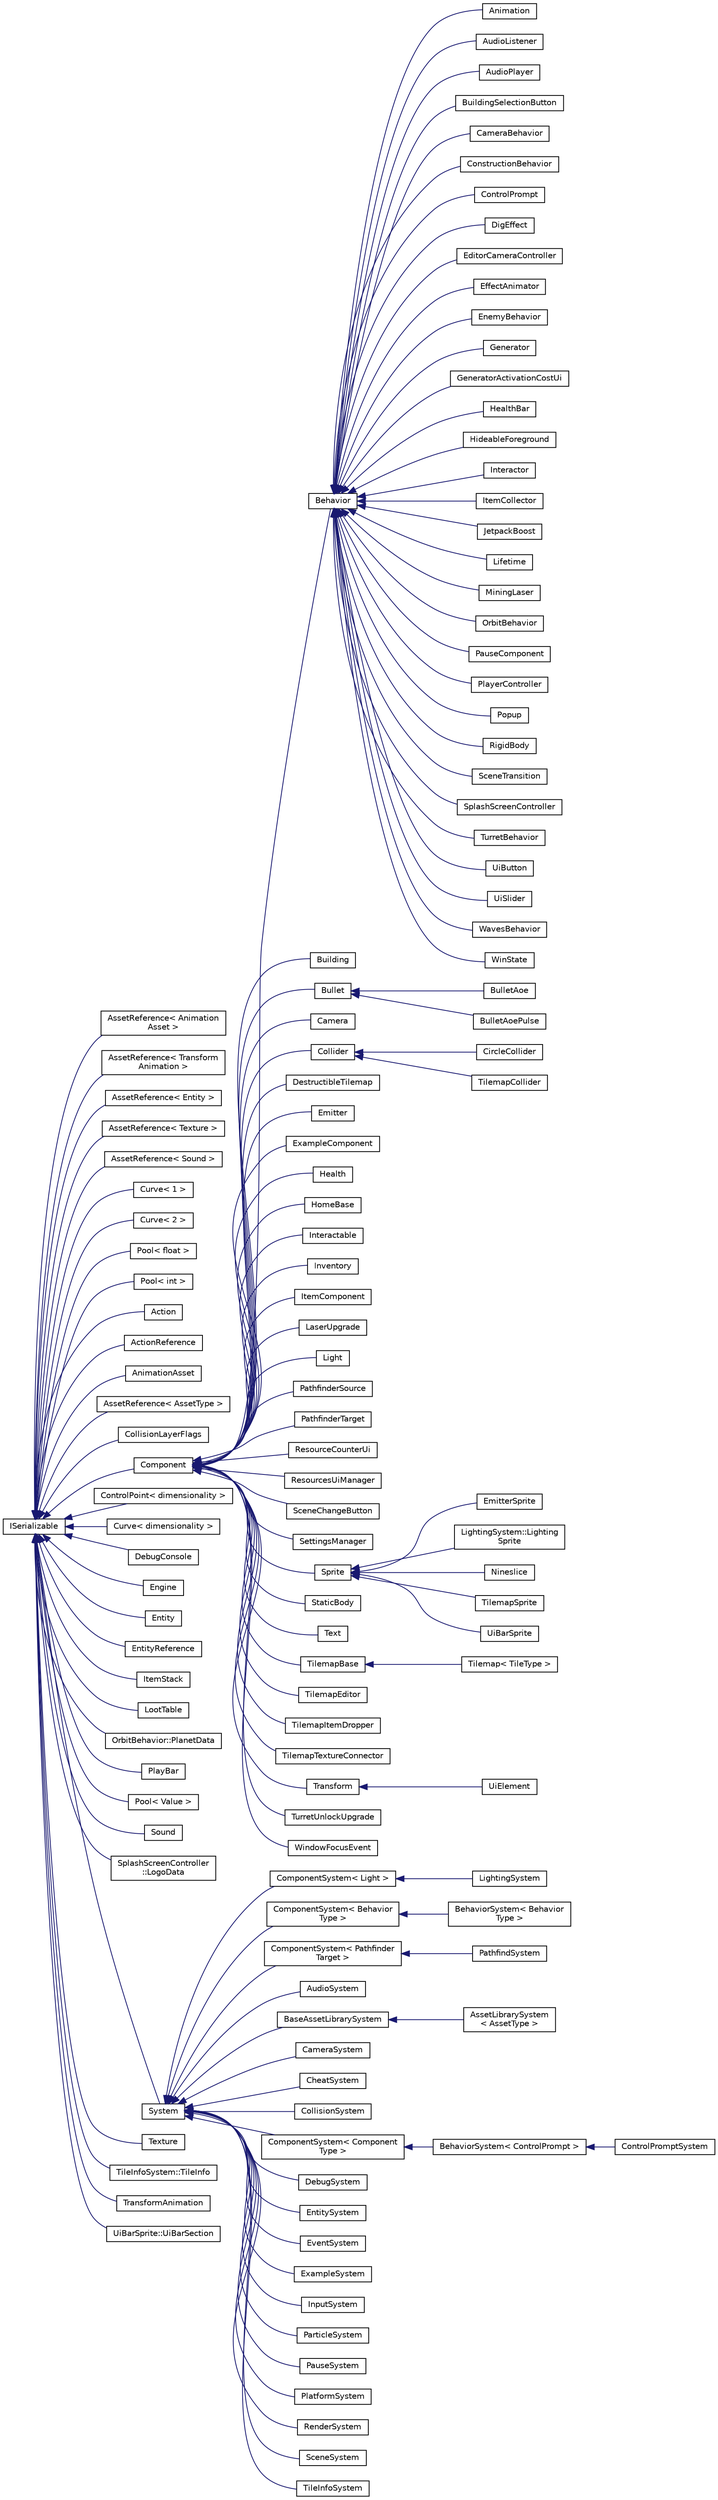 digraph "Graphical Class Hierarchy"
{
 // LATEX_PDF_SIZE
  edge [fontname="Helvetica",fontsize="10",labelfontname="Helvetica",labelfontsize="10"];
  node [fontname="Helvetica",fontsize="10",shape=record];
  rankdir="LR";
  Node0 [label="ISerializable",height=0.2,width=0.4,color="black", fillcolor="white", style="filled",URL="$classISerializable.html",tooltip="interface for all serializable objects"];
  Node0 -> Node1 [dir="back",color="midnightblue",fontsize="10",style="solid",fontname="Helvetica"];
  Node1 [label="AssetReference\< Animation\lAsset \>",height=0.2,width=0.4,color="black", fillcolor="white", style="filled",URL="$classAssetReference.html",tooltip=" "];
  Node0 -> Node2 [dir="back",color="midnightblue",fontsize="10",style="solid",fontname="Helvetica"];
  Node2 [label="AssetReference\< Transform\lAnimation \>",height=0.2,width=0.4,color="black", fillcolor="white", style="filled",URL="$classAssetReference.html",tooltip=" "];
  Node0 -> Node3 [dir="back",color="midnightblue",fontsize="10",style="solid",fontname="Helvetica"];
  Node3 [label="AssetReference\< Entity \>",height=0.2,width=0.4,color="black", fillcolor="white", style="filled",URL="$classAssetReference.html",tooltip=" "];
  Node0 -> Node4 [dir="back",color="midnightblue",fontsize="10",style="solid",fontname="Helvetica"];
  Node4 [label="AssetReference\< Texture \>",height=0.2,width=0.4,color="black", fillcolor="white", style="filled",URL="$classAssetReference.html",tooltip=" "];
  Node0 -> Node5 [dir="back",color="midnightblue",fontsize="10",style="solid",fontname="Helvetica"];
  Node5 [label="AssetReference\< Sound \>",height=0.2,width=0.4,color="black", fillcolor="white", style="filled",URL="$classAssetReference.html",tooltip=" "];
  Node0 -> Node6 [dir="back",color="midnightblue",fontsize="10",style="solid",fontname="Helvetica"];
  Node6 [label="Curve\< 1 \>",height=0.2,width=0.4,color="black", fillcolor="white", style="filled",URL="$classCurve.html",tooltip=" "];
  Node0 -> Node7 [dir="back",color="midnightblue",fontsize="10",style="solid",fontname="Helvetica"];
  Node7 [label="Curve\< 2 \>",height=0.2,width=0.4,color="black", fillcolor="white", style="filled",URL="$classCurve.html",tooltip=" "];
  Node0 -> Node8 [dir="back",color="midnightblue",fontsize="10",style="solid",fontname="Helvetica"];
  Node8 [label="Pool\< float \>",height=0.2,width=0.4,color="black", fillcolor="white", style="filled",URL="$classPool.html",tooltip=" "];
  Node0 -> Node9 [dir="back",color="midnightblue",fontsize="10",style="solid",fontname="Helvetica"];
  Node9 [label="Pool\< int \>",height=0.2,width=0.4,color="black", fillcolor="white", style="filled",URL="$classPool.html",tooltip=" "];
  Node0 -> Node10 [dir="back",color="midnightblue",fontsize="10",style="solid",fontname="Helvetica"];
  Node10 [label="Action",height=0.2,width=0.4,color="black", fillcolor="white", style="filled",URL="$classAction.html",tooltip="action class, used to track an action with dynamic input"];
  Node0 -> Node11 [dir="back",color="midnightblue",fontsize="10",style="solid",fontname="Helvetica"];
  Node11 [label="ActionReference",height=0.2,width=0.4,color="black", fillcolor="white", style="filled",URL="$classActionReference.html",tooltip="a reference to an Action"];
  Node0 -> Node12 [dir="back",color="midnightblue",fontsize="10",style="solid",fontname="Helvetica"];
  Node12 [label="AnimationAsset",height=0.2,width=0.4,color="black", fillcolor="white", style="filled",URL="$classAnimationAsset.html",tooltip=" "];
  Node0 -> Node13 [dir="back",color="midnightblue",fontsize="10",style="solid",fontname="Helvetica"];
  Node13 [label="AssetReference\< AssetType \>",height=0.2,width=0.4,color="black", fillcolor="white", style="filled",URL="$classAssetReference.html",tooltip="a reference to an Asset"];
  Node0 -> Node14 [dir="back",color="midnightblue",fontsize="10",style="solid",fontname="Helvetica"];
  Node14 [label="CollisionLayerFlags",height=0.2,width=0.4,color="black", fillcolor="white", style="filled",URL="$classCollisionLayerFlags.html",tooltip=" "];
  Node0 -> Node15 [dir="back",color="midnightblue",fontsize="10",style="solid",fontname="Helvetica"];
  Node15 [label="Component",height=0.2,width=0.4,color="black", fillcolor="white", style="filled",URL="$classComponent.html",tooltip=" "];
  Node15 -> Node16 [dir="back",color="midnightblue",fontsize="10",style="solid",fontname="Helvetica"];
  Node16 [label="Behavior",height=0.2,width=0.4,color="black", fillcolor="white", style="filled",URL="$classBehavior.html",tooltip=" "];
  Node16 -> Node17 [dir="back",color="midnightblue",fontsize="10",style="solid",fontname="Helvetica"];
  Node17 [label="Animation",height=0.2,width=0.4,color="black", fillcolor="white", style="filled",URL="$classAnimation.html",tooltip=" "];
  Node16 -> Node18 [dir="back",color="midnightblue",fontsize="10",style="solid",fontname="Helvetica"];
  Node18 [label="AudioListener",height=0.2,width=0.4,color="black", fillcolor="white", style="filled",URL="$classAudioListener.html",tooltip="component that picks up spatial audio"];
  Node16 -> Node19 [dir="back",color="midnightblue",fontsize="10",style="solid",fontname="Helvetica"];
  Node19 [label="AudioPlayer",height=0.2,width=0.4,color="black", fillcolor="white", style="filled",URL="$classAudioPlayer.html",tooltip="Component that can play audio."];
  Node16 -> Node20 [dir="back",color="midnightblue",fontsize="10",style="solid",fontname="Helvetica"];
  Node20 [label="BuildingSelectionButton",height=0.2,width=0.4,color="black", fillcolor="white", style="filled",URL="$classBuildingSelectionButton.html",tooltip="button that selects which building the ConstructionManager should place"];
  Node16 -> Node21 [dir="back",color="midnightblue",fontsize="10",style="solid",fontname="Helvetica"];
  Node21 [label="CameraBehavior",height=0.2,width=0.4,color="black", fillcolor="white", style="filled",URL="$classCameraBehavior.html",tooltip=" "];
  Node16 -> Node22 [dir="back",color="midnightblue",fontsize="10",style="solid",fontname="Helvetica"];
  Node22 [label="ConstructionBehavior",height=0.2,width=0.4,color="black", fillcolor="white", style="filled",URL="$classConstructionBehavior.html",tooltip="Component that handles the construction of towers and modification of terrain."];
  Node16 -> Node23 [dir="back",color="midnightblue",fontsize="10",style="solid",fontname="Helvetica"];
  Node23 [label="ControlPrompt",height=0.2,width=0.4,color="black", fillcolor="white", style="filled",URL="$classControlPrompt.html",tooltip="Displays a control prompt for an ActionReference."];
  Node16 -> Node24 [dir="back",color="midnightblue",fontsize="10",style="solid",fontname="Helvetica"];
  Node24 [label="DigEffect",height=0.2,width=0.4,color="black", fillcolor="white", style="filled",URL="$classDigEffect.html",tooltip="Behavior class for the dig particle effect."];
  Node16 -> Node25 [dir="back",color="midnightblue",fontsize="10",style="solid",fontname="Helvetica"];
  Node25 [label="EditorCameraController",height=0.2,width=0.4,color="black", fillcolor="white", style="filled",URL="$classEditorCameraController.html",tooltip="controls the camera while in the editor"];
  Node16 -> Node26 [dir="back",color="midnightblue",fontsize="10",style="solid",fontname="Helvetica"];
  Node26 [label="EffectAnimator",height=0.2,width=0.4,color="black", fillcolor="white", style="filled",URL="$classEffectAnimator.html",tooltip="Component that can play audio."];
  Node16 -> Node27 [dir="back",color="midnightblue",fontsize="10",style="solid",fontname="Helvetica"];
  Node27 [label="EnemyBehavior",height=0.2,width=0.4,color="black", fillcolor="white", style="filled",URL="$classEnemyBehavior.html",tooltip=" "];
  Node16 -> Node28 [dir="back",color="midnightblue",fontsize="10",style="solid",fontname="Helvetica"];
  Node28 [label="Generator",height=0.2,width=0.4,color="black", fillcolor="white", style="filled",URL="$classGenerator.html",tooltip=" "];
  Node16 -> Node29 [dir="back",color="midnightblue",fontsize="10",style="solid",fontname="Helvetica"];
  Node29 [label="GeneratorActivationCostUi",height=0.2,width=0.4,color="black", fillcolor="white", style="filled",URL="$classGeneratorActivationCostUi.html",tooltip="displays the costs of activating generators"];
  Node16 -> Node30 [dir="back",color="midnightblue",fontsize="10",style="solid",fontname="Helvetica"];
  Node30 [label="HealthBar",height=0.2,width=0.4,color="black", fillcolor="white", style="filled",URL="$classHealthBar.html",tooltip="health bar UI that displays offset from an Entity with a Health component"];
  Node16 -> Node31 [dir="back",color="midnightblue",fontsize="10",style="solid",fontname="Helvetica"];
  Node31 [label="HideableForeground",height=0.2,width=0.4,color="black", fillcolor="white", style="filled",URL="$classHideableForeground.html",tooltip="Component that hides an attached Sprite when it overlaps something."];
  Node16 -> Node32 [dir="back",color="midnightblue",fontsize="10",style="solid",fontname="Helvetica"];
  Node32 [label="Interactor",height=0.2,width=0.4,color="black", fillcolor="white", style="filled",URL="$classInteractor.html",tooltip="Behavior that can interact with nearby Interactable Components."];
  Node16 -> Node33 [dir="back",color="midnightblue",fontsize="10",style="solid",fontname="Helvetica"];
  Node33 [label="ItemCollector",height=0.2,width=0.4,color="black", fillcolor="white", style="filled",URL="$classItemCollector.html",tooltip="Component that attracts and collects item entities in the world."];
  Node16 -> Node34 [dir="back",color="midnightblue",fontsize="10",style="solid",fontname="Helvetica"];
  Node34 [label="JetpackBoost",height=0.2,width=0.4,color="black", fillcolor="white", style="filled",URL="$classJetpackBoost.html",tooltip=" "];
  Node16 -> Node35 [dir="back",color="midnightblue",fontsize="10",style="solid",fontname="Helvetica"];
  Node35 [label="Lifetime",height=0.2,width=0.4,color="black", fillcolor="white", style="filled",URL="$classLifetime.html",tooltip="Component that destroys it's Enity after a given length of time."];
  Node16 -> Node36 [dir="back",color="midnightblue",fontsize="10",style="solid",fontname="Helvetica"];
  Node36 [label="MiningLaser",height=0.2,width=0.4,color="black", fillcolor="white", style="filled",URL="$classMiningLaser.html",tooltip="Digging laser controllable by an entity."];
  Node16 -> Node37 [dir="back",color="midnightblue",fontsize="10",style="solid",fontname="Helvetica"];
  Node37 [label="OrbitBehavior",height=0.2,width=0.4,color="black", fillcolor="white", style="filled",URL="$classOrbitBehavior.html",tooltip="This Behavior orbits the entity around a point."];
  Node16 -> Node38 [dir="back",color="midnightblue",fontsize="10",style="solid",fontname="Helvetica"];
  Node38 [label="PauseComponent",height=0.2,width=0.4,color="black", fillcolor="white", style="filled",URL="$classPauseComponent.html",tooltip="DESCRIPTION HERE."];
  Node16 -> Node39 [dir="back",color="midnightblue",fontsize="10",style="solid",fontname="Helvetica"];
  Node39 [label="PlayerController",height=0.2,width=0.4,color="black", fillcolor="white", style="filled",URL="$classPlayerController.html",tooltip=" "];
  Node16 -> Node40 [dir="back",color="midnightblue",fontsize="10",style="solid",fontname="Helvetica"];
  Node40 [label="Popup",height=0.2,width=0.4,color="black", fillcolor="white", style="filled",URL="$classPopup.html",tooltip="A Popup is a behavior that will show a popup when a button is pressed."];
  Node16 -> Node41 [dir="back",color="midnightblue",fontsize="10",style="solid",fontname="Helvetica"];
  Node41 [label="RigidBody",height=0.2,width=0.4,color="black", fillcolor="white", style="filled",URL="$classRigidBody.html",tooltip=" "];
  Node16 -> Node42 [dir="back",color="midnightblue",fontsize="10",style="solid",fontname="Helvetica"];
  Node42 [label="SceneTransition",height=0.2,width=0.4,color="black", fillcolor="white", style="filled",URL="$classSceneTransition.html",tooltip="DESCRIPTION HERE."];
  Node16 -> Node43 [dir="back",color="midnightblue",fontsize="10",style="solid",fontname="Helvetica"];
  Node43 [label="SplashScreenController",height=0.2,width=0.4,color="black", fillcolor="white", style="filled",URL="$classSplashScreenController.html",tooltip=" "];
  Node16 -> Node44 [dir="back",color="midnightblue",fontsize="10",style="solid",fontname="Helvetica"];
  Node44 [label="TurretBehavior",height=0.2,width=0.4,color="black", fillcolor="white", style="filled",URL="$classTurretBehavior.html",tooltip=" "];
  Node16 -> Node45 [dir="back",color="midnightblue",fontsize="10",style="solid",fontname="Helvetica"];
  Node45 [label="UiButton",height=0.2,width=0.4,color="black", fillcolor="white", style="filled",URL="$classUiButton.html",tooltip="Ui Button that sends an event when clicked."];
  Node16 -> Node46 [dir="back",color="midnightblue",fontsize="10",style="solid",fontname="Helvetica"];
  Node46 [label="UiSlider",height=0.2,width=0.4,color="black", fillcolor="white", style="filled",URL="$classUiSlider.html",tooltip="Ui Slider component."];
  Node16 -> Node47 [dir="back",color="midnightblue",fontsize="10",style="solid",fontname="Helvetica"];
  Node47 [label="WavesBehavior",height=0.2,width=0.4,color="black", fillcolor="white", style="filled",URL="$classWavesBehavior.html",tooltip=" "];
  Node16 -> Node48 [dir="back",color="midnightblue",fontsize="10",style="solid",fontname="Helvetica"];
  Node48 [label="WinState",height=0.2,width=0.4,color="black", fillcolor="white", style="filled",URL="$classWinState.html",tooltip=" "];
  Node15 -> Node49 [dir="back",color="midnightblue",fontsize="10",style="solid",fontname="Helvetica"];
  Node49 [label="Building",height=0.2,width=0.4,color="black", fillcolor="white", style="filled",URL="$classBuilding.html",tooltip=" "];
  Node15 -> Node50 [dir="back",color="midnightblue",fontsize="10",style="solid",fontname="Helvetica"];
  Node50 [label="Bullet",height=0.2,width=0.4,color="black", fillcolor="white", style="filled",URL="$classBullet.html",tooltip="Component that destroys itself and deals damage on contact."];
  Node50 -> Node51 [dir="back",color="midnightblue",fontsize="10",style="solid",fontname="Helvetica"];
  Node51 [label="BulletAoe",height=0.2,width=0.4,color="black", fillcolor="white", style="filled",URL="$classBulletAoe.html",tooltip="Component that destroys itself and deals aoe damage on contact."];
  Node50 -> Node52 [dir="back",color="midnightblue",fontsize="10",style="solid",fontname="Helvetica"];
  Node52 [label="BulletAoePulse",height=0.2,width=0.4,color="black", fillcolor="white", style="filled",URL="$classBulletAoePulse.html",tooltip="Component that destroys itself and deals aoe damage on contact."];
  Node15 -> Node53 [dir="back",color="midnightblue",fontsize="10",style="solid",fontname="Helvetica"];
  Node53 [label="Camera",height=0.2,width=0.4,color="black", fillcolor="white", style="filled",URL="$classCamera.html",tooltip="Handles camera and coordinate systems / spaces."];
  Node15 -> Node54 [dir="back",color="midnightblue",fontsize="10",style="solid",fontname="Helvetica"];
  Node54 [label="Collider",height=0.2,width=0.4,color="black", fillcolor="white", style="filled",URL="$classCollider.html",tooltip="component which is used for detecting collisions and information about them"];
  Node54 -> Node55 [dir="back",color="midnightblue",fontsize="10",style="solid",fontname="Helvetica"];
  Node55 [label="CircleCollider",height=0.2,width=0.4,color="black", fillcolor="white", style="filled",URL="$classCircleCollider.html",tooltip="Circle-shaped Collider."];
  Node54 -> Node56 [dir="back",color="midnightblue",fontsize="10",style="solid",fontname="Helvetica"];
  Node56 [label="TilemapCollider",height=0.2,width=0.4,color="black", fillcolor="white", style="filled",URL="$classTilemapCollider.html",tooltip="Circle-shaped Collider."];
  Node15 -> Node57 [dir="back",color="midnightblue",fontsize="10",style="solid",fontname="Helvetica"];
  Node57 [label="DestructibleTilemap",height=0.2,width=0.4,color="black", fillcolor="white", style="filled",URL="$classDestructibleTilemap.html",tooltip="Component responsible for handling the breaking of tiles with varrying strengths."];
  Node15 -> Node58 [dir="back",color="midnightblue",fontsize="10",style="solid",fontname="Helvetica"];
  Node58 [label="Emitter",height=0.2,width=0.4,color="black", fillcolor="white", style="filled",URL="$classEmitter.html",tooltip="Emitter component - controls timing and behavior of particles."];
  Node15 -> Node59 [dir="back",color="midnightblue",fontsize="10",style="solid",fontname="Helvetica"];
  Node59 [label="ExampleComponent",height=0.2,width=0.4,color="black", fillcolor="white", style="filled",URL="$classExampleComponent.html",tooltip="DESCRIPTION HERE."];
  Node15 -> Node60 [dir="back",color="midnightblue",fontsize="10",style="solid",fontname="Helvetica"];
  Node60 [label="Health",height=0.2,width=0.4,color="black", fillcolor="white", style="filled",URL="$classHealth.html",tooltip="Entity health component."];
  Node15 -> Node61 [dir="back",color="midnightblue",fontsize="10",style="solid",fontname="Helvetica"];
  Node61 [label="HomeBase",height=0.2,width=0.4,color="black", fillcolor="white", style="filled",URL="$classHomeBase.html",tooltip=" "];
  Node15 -> Node62 [dir="back",color="midnightblue",fontsize="10",style="solid",fontname="Helvetica"];
  Node62 [label="Interactable",height=0.2,width=0.4,color="black", fillcolor="white", style="filled",URL="$classInteractable.html",tooltip="Component which can be interacted with by pressing a button when nearby."];
  Node15 -> Node63 [dir="back",color="midnightblue",fontsize="10",style="solid",fontname="Helvetica"];
  Node63 [label="Inventory",height=0.2,width=0.4,color="black", fillcolor="white", style="filled",URL="$classInventory.html",tooltip="Inventory component that stores items."];
  Node15 -> Node64 [dir="back",color="midnightblue",fontsize="10",style="solid",fontname="Helvetica"];
  Node64 [label="ItemComponent",height=0.2,width=0.4,color="black", fillcolor="white", style="filled",URL="$classItemComponent.html",tooltip="Item in the world that can be picked up."];
  Node15 -> Node65 [dir="back",color="midnightblue",fontsize="10",style="solid",fontname="Helvetica"];
  Node65 [label="LaserUpgrade",height=0.2,width=0.4,color="black", fillcolor="white", style="filled",URL="$classLaserUpgrade.html",tooltip="collectable upgrade to the player's MiningLaser"];
  Node15 -> Node66 [dir="back",color="midnightblue",fontsize="10",style="solid",fontname="Helvetica"];
  Node66 [label="Light",height=0.2,width=0.4,color="black", fillcolor="white", style="filled",URL="$classLight.html",tooltip="Light source."];
  Node15 -> Node67 [dir="back",color="midnightblue",fontsize="10",style="solid",fontname="Helvetica"];
  Node67 [label="PathfinderSource",height=0.2,width=0.4,color="black", fillcolor="white", style="filled",URL="$classPathfinderSource.html",tooltip="Pathfinder source."];
  Node15 -> Node68 [dir="back",color="midnightblue",fontsize="10",style="solid",fontname="Helvetica"];
  Node68 [label="PathfinderTarget",height=0.2,width=0.4,color="black", fillcolor="white", style="filled",URL="$classPathfinderTarget.html",tooltip=" "];
  Node15 -> Node69 [dir="back",color="midnightblue",fontsize="10",style="solid",fontname="Helvetica"];
  Node69 [label="ResourceCounterUi",height=0.2,width=0.4,color="black", fillcolor="white", style="filled",URL="$classResourceCounterUi.html",tooltip="Ui Component that displays a count of resources."];
  Node15 -> Node70 [dir="back",color="midnightblue",fontsize="10",style="solid",fontname="Helvetica"];
  Node70 [label="ResourcesUiManager",height=0.2,width=0.4,color="black", fillcolor="white", style="filled",URL="$classResourcesUiManager.html",tooltip="Component that manages the UI for displaying what resources a player currently has."];
  Node15 -> Node71 [dir="back",color="midnightblue",fontsize="10",style="solid",fontname="Helvetica"];
  Node71 [label="SceneChangeButton",height=0.2,width=0.4,color="black", fillcolor="white", style="filled",URL="$classSceneChangeButton.html",tooltip="Component that changes the scene when clicked."];
  Node15 -> Node72 [dir="back",color="midnightblue",fontsize="10",style="solid",fontname="Helvetica"];
  Node72 [label="SettingsManager",height=0.2,width=0.4,color="black", fillcolor="white", style="filled",URL="$classSettingsManager.html",tooltip="Settings Manager Class."];
  Node15 -> Node73 [dir="back",color="midnightblue",fontsize="10",style="solid",fontname="Helvetica"];
  Node73 [label="Sprite",height=0.2,width=0.4,color="black", fillcolor="white", style="filled",URL="$classSprite.html",tooltip="Stores mesh + texture, along with other data needed to draw a basic 2D sprite."];
  Node73 -> Node74 [dir="back",color="midnightblue",fontsize="10",style="solid",fontname="Helvetica"];
  Node74 [label="EmitterSprite",height=0.2,width=0.4,color="black", fillcolor="white", style="filled",URL="$classEmitterSprite.html",tooltip="A version of Sprite for rendering tilemaps using GPU instancing."];
  Node73 -> Node75 [dir="back",color="midnightblue",fontsize="10",style="solid",fontname="Helvetica"];
  Node75 [label="LightingSystem::Lighting\lSprite",height=0.2,width=0.4,color="black", fillcolor="white", style="filled",URL="$classLightingSystem_1_1LightingSprite.html",tooltip=" "];
  Node73 -> Node76 [dir="back",color="midnightblue",fontsize="10",style="solid",fontname="Helvetica"];
  Node76 [label="Nineslice",height=0.2,width=0.4,color="black", fillcolor="white", style="filled",URL="$classNineslice.html",tooltip="sprite that renders a nineslice"];
  Node73 -> Node77 [dir="back",color="midnightblue",fontsize="10",style="solid",fontname="Helvetica"];
  Node77 [label="TilemapSprite",height=0.2,width=0.4,color="black", fillcolor="white", style="filled",URL="$classTilemapSprite.html",tooltip="A version of Sprite for rendering tilemaps using GPU instancing."];
  Node73 -> Node78 [dir="back",color="midnightblue",fontsize="10",style="solid",fontname="Helvetica"];
  Node78 [label="UiBarSprite",height=0.2,width=0.4,color="black", fillcolor="white", style="filled",URL="$classUiBarSprite.html",tooltip="sprite that renders a ui bar"];
  Node15 -> Node79 [dir="back",color="midnightblue",fontsize="10",style="solid",fontname="Helvetica"];
  Node79 [label="StaticBody",height=0.2,width=0.4,color="black", fillcolor="white", style="filled",URL="$classStaticBody.html",tooltip=" "];
  Node15 -> Node80 [dir="back",color="midnightblue",fontsize="10",style="solid",fontname="Helvetica"];
  Node80 [label="Text",height=0.2,width=0.4,color="black", fillcolor="white", style="filled",URL="$classText.html",tooltip="Component that makes use of Tilemap to draw text."];
  Node15 -> Node81 [dir="back",color="midnightblue",fontsize="10",style="solid",fontname="Helvetica"];
  Node81 [label="TilemapBase",height=0.2,width=0.4,color="black", fillcolor="white", style="filled",URL="$classTilemapBase.html",tooltip="untemplatized base Tilemap class"];
  Node81 -> Node82 [dir="back",color="midnightblue",fontsize="10",style="solid",fontname="Helvetica"];
  Node82 [label="Tilemap\< TileType \>",height=0.2,width=0.4,color="black", fillcolor="white", style="filled",URL="$classTilemap.html",tooltip="Loads and manages a tilemap array."];
  Node15 -> Node83 [dir="back",color="midnightblue",fontsize="10",style="solid",fontname="Helvetica"];
  Node83 [label="TilemapEditor",height=0.2,width=0.4,color="black", fillcolor="white", style="filled",URL="$classTilemapEditor.html",tooltip="Component that allows direct editing of a Tilemap."];
  Node15 -> Node84 [dir="back",color="midnightblue",fontsize="10",style="solid",fontname="Helvetica"];
  Node84 [label="TilemapItemDropper",height=0.2,width=0.4,color="black", fillcolor="white", style="filled",URL="$classTilemapItemDropper.html",tooltip="Drops an item whenever a tile is broken."];
  Node15 -> Node85 [dir="back",color="midnightblue",fontsize="10",style="solid",fontname="Helvetica"];
  Node85 [label="TilemapTextureConnector",height=0.2,width=0.4,color="black", fillcolor="white", style="filled",URL="$classTilemapTextureConnector.html",tooltip="Component that uses a parent 'source' tilemap to update a child tilemap with connected textures."];
  Node15 -> Node86 [dir="back",color="midnightblue",fontsize="10",style="solid",fontname="Helvetica"];
  Node86 [label="Transform",height=0.2,width=0.4,color="black", fillcolor="white", style="filled",URL="$classTransform.html",tooltip=" "];
  Node86 -> Node87 [dir="back",color="midnightblue",fontsize="10",style="solid",fontname="Helvetica"];
  Node87 [label="UiElement",height=0.2,width=0.4,color="black", fillcolor="white", style="filled",URL="$classUiElement.html",tooltip=" "];
  Node15 -> Node88 [dir="back",color="midnightblue",fontsize="10",style="solid",fontname="Helvetica"];
  Node88 [label="TurretUnlockUpgrade",height=0.2,width=0.4,color="black", fillcolor="white", style="filled",URL="$classTurretUnlockUpgrade.html",tooltip="collectable upgrade which unlocks a turret"];
  Node15 -> Node89 [dir="back",color="midnightblue",fontsize="10",style="solid",fontname="Helvetica"];
  Node89 [label="WindowFocusEvent",height=0.2,width=0.4,color="black", fillcolor="white", style="filled",URL="$classWindowFocusEvent.html",tooltip="Broadcasts events when the window gains/loses focus."];
  Node0 -> Node90 [dir="back",color="midnightblue",fontsize="10",style="solid",fontname="Helvetica"];
  Node90 [label="ControlPoint\< dimensionality \>",height=0.2,width=0.4,color="black", fillcolor="white", style="filled",URL="$classControlPoint.html",tooltip="control points used by this Curve"];
  Node0 -> Node91 [dir="back",color="midnightblue",fontsize="10",style="solid",fontname="Helvetica"];
  Node91 [label="Curve\< dimensionality \>",height=0.2,width=0.4,color="black", fillcolor="white", style="filled",URL="$classCurve.html",tooltip=" "];
  Node0 -> Node92 [dir="back",color="midnightblue",fontsize="10",style="solid",fontname="Helvetica"];
  Node92 [label="DebugConsole",height=0.2,width=0.4,color="black", fillcolor="white", style="filled",URL="$classDebugConsole.html",tooltip="The DebugConsole class is a singleton that provides a console for debugging It Shows Warning Messages..."];
  Node0 -> Node93 [dir="back",color="midnightblue",fontsize="10",style="solid",fontname="Helvetica"];
  Node93 [label="Engine",height=0.2,width=0.4,color="black", fillcolor="white", style="filled",URL="$classEngine.html",tooltip=" "];
  Node0 -> Node94 [dir="back",color="midnightblue",fontsize="10",style="solid",fontname="Helvetica"];
  Node94 [label="Entity",height=0.2,width=0.4,color="black", fillcolor="white", style="filled",URL="$classEntity.html",tooltip=" "];
  Node0 -> Node95 [dir="back",color="midnightblue",fontsize="10",style="solid",fontname="Helvetica"];
  Node95 [label="EntityReference",height=0.2,width=0.4,color="black", fillcolor="white", style="filled",URL="$classEntityReference.html",tooltip="a reference to an Entity in the scene"];
  Node0 -> Node96 [dir="back",color="midnightblue",fontsize="10",style="solid",fontname="Helvetica"];
  Node96 [label="ItemStack",height=0.2,width=0.4,color="black", fillcolor="white", style="filled",URL="$structItemStack.html",tooltip="a stack of multiple items of the same type"];
  Node0 -> Node97 [dir="back",color="midnightblue",fontsize="10",style="solid",fontname="Helvetica"];
  Node97 [label="LootTable",height=0.2,width=0.4,color="black", fillcolor="white", style="filled",URL="$classLootTable.html",tooltip="class for dropping configurable loot"];
  Node0 -> Node98 [dir="back",color="midnightblue",fontsize="10",style="solid",fontname="Helvetica"];
  Node98 [label="OrbitBehavior::PlanetData",height=0.2,width=0.4,color="black", fillcolor="white", style="filled",URL="$classOrbitBehavior_1_1PlanetData.html",tooltip=" "];
  Node0 -> Node99 [dir="back",color="midnightblue",fontsize="10",style="solid",fontname="Helvetica"];
  Node99 [label="PlayBar",height=0.2,width=0.4,color="black", fillcolor="white", style="filled",URL="$classPlayBar.html",tooltip="UI Bar that handles playing, pausing, and autosaves of the scene."];
  Node0 -> Node100 [dir="back",color="midnightblue",fontsize="10",style="solid",fontname="Helvetica"];
  Node100 [label="Pool\< Value \>",height=0.2,width=0.4,color="black", fillcolor="white", style="filled",URL="$classPool.html",tooltip="The pool framework is what we use to represent health in our game."];
  Node0 -> Node101 [dir="back",color="midnightblue",fontsize="10",style="solid",fontname="Helvetica"];
  Node101 [label="Sound",height=0.2,width=0.4,color="black", fillcolor="white", style="filled",URL="$classSound.html",tooltip="Example System meant to be copy-pasted when creating new Systems."];
  Node0 -> Node102 [dir="back",color="midnightblue",fontsize="10",style="solid",fontname="Helvetica"];
  Node102 [label="SplashScreenController\l::LogoData",height=0.2,width=0.4,color="black", fillcolor="white", style="filled",URL="$classSplashScreenController_1_1LogoData.html",tooltip=" "];
  Node0 -> Node103 [dir="back",color="midnightblue",fontsize="10",style="solid",fontname="Helvetica"];
  Node103 [label="System",height=0.2,width=0.4,color="black", fillcolor="white", style="filled",URL="$classSystem.html",tooltip="Base class for all Systems."];
  Node103 -> Node104 [dir="back",color="midnightblue",fontsize="10",style="solid",fontname="Helvetica"];
  Node104 [label="ComponentSystem\< Light \>",height=0.2,width=0.4,color="black", fillcolor="white", style="filled",URL="$classComponentSystem.html",tooltip=" "];
  Node104 -> Node105 [dir="back",color="midnightblue",fontsize="10",style="solid",fontname="Helvetica"];
  Node105 [label="LightingSystem",height=0.2,width=0.4,color="black", fillcolor="white", style="filled",URL="$classLightingSystem.html",tooltip="Let there be light."];
  Node103 -> Node106 [dir="back",color="midnightblue",fontsize="10",style="solid",fontname="Helvetica"];
  Node106 [label="ComponentSystem\< Behavior\lType \>",height=0.2,width=0.4,color="black", fillcolor="white", style="filled",URL="$classComponentSystem.html",tooltip=" "];
  Node106 -> Node107 [dir="back",color="midnightblue",fontsize="10",style="solid",fontname="Helvetica"];
  Node107 [label="BehaviorSystem\< Behavior\lType \>",height=0.2,width=0.4,color="black", fillcolor="white", style="filled",URL="$classBehaviorSystem.html",tooltip="System that keeps track of and updates a specific kind of Behavior."];
  Node103 -> Node108 [dir="back",color="midnightblue",fontsize="10",style="solid",fontname="Helvetica"];
  Node108 [label="ComponentSystem\< Pathfinder\lTarget \>",height=0.2,width=0.4,color="black", fillcolor="white", style="filled",URL="$classComponentSystem.html",tooltip=" "];
  Node108 -> Node109 [dir="back",color="midnightblue",fontsize="10",style="solid",fontname="Helvetica"];
  Node109 [label="PathfindSystem",height=0.2,width=0.4,color="black", fillcolor="white", style="filled",URL="$classPathfindSystem.html",tooltip=" "];
  Node103 -> Node110 [dir="back",color="midnightblue",fontsize="10",style="solid",fontname="Helvetica"];
  Node110 [label="AudioSystem",height=0.2,width=0.4,color="black", fillcolor="white", style="filled",URL="$classAudioSystem.html",tooltip="Example System meant to be copy-pasted when creating new Systems."];
  Node103 -> Node111 [dir="back",color="midnightblue",fontsize="10",style="solid",fontname="Helvetica"];
  Node111 [label="BaseAssetLibrarySystem",height=0.2,width=0.4,color="black", fillcolor="white", style="filled",URL="$classBaseAssetLibrarySystem.html",tooltip=" "];
  Node111 -> Node112 [dir="back",color="midnightblue",fontsize="10",style="solid",fontname="Helvetica"];
  Node112 [label="AssetLibrarySystem\l\< AssetType \>",height=0.2,width=0.4,color="black", fillcolor="white", style="filled",URL="$classAssetLibrarySystem.html",tooltip="Asset System meant to be copy-pasted when creating new Systems."];
  Node103 -> Node113 [dir="back",color="midnightblue",fontsize="10",style="solid",fontname="Helvetica"];
  Node113 [label="CameraSystem",height=0.2,width=0.4,color="black", fillcolor="white", style="filled",URL="$classCameraSystem.html",tooltip="Handles camera and coordinate systems / spaces."];
  Node103 -> Node114 [dir="back",color="midnightblue",fontsize="10",style="solid",fontname="Helvetica"];
  Node114 [label="CheatSystem",height=0.2,width=0.4,color="black", fillcolor="white", style="filled",URL="$classCheatSystem.html",tooltip=" "];
  Node103 -> Node115 [dir="back",color="midnightblue",fontsize="10",style="solid",fontname="Helvetica"];
  Node115 [label="CollisionSystem",height=0.2,width=0.4,color="black", fillcolor="white", style="filled",URL="$classCollisionSystem.html",tooltip="responsible for checking collsisions between all Colliders"];
  Node103 -> Node116 [dir="back",color="midnightblue",fontsize="10",style="solid",fontname="Helvetica"];
  Node116 [label="ComponentSystem\< Component\lType \>",height=0.2,width=0.4,color="black", fillcolor="white", style="filled",URL="$classComponentSystem.html",tooltip="System that keeps track of a specific kind of Component."];
  Node116 -> Node117 [dir="back",color="midnightblue",fontsize="10",style="solid",fontname="Helvetica"];
  Node117 [label="BehaviorSystem\< ControlPrompt \>",height=0.2,width=0.4,color="black", fillcolor="white", style="filled",URL="$classBehaviorSystem.html",tooltip=" "];
  Node117 -> Node118 [dir="back",color="midnightblue",fontsize="10",style="solid",fontname="Helvetica"];
  Node118 [label="ControlPromptSystem",height=0.2,width=0.4,color="black", fillcolor="white", style="filled",URL="$classControlPromptSystem.html",tooltip="System that displays ControlPrompts from Actions."];
  Node103 -> Node119 [dir="back",color="midnightblue",fontsize="10",style="solid",fontname="Helvetica"];
  Node119 [label="DebugSystem",height=0.2,width=0.4,color="black", fillcolor="white", style="filled",URL="$classDebugSystem.html",tooltip="Debug System Class For Debugging."];
  Node103 -> Node120 [dir="back",color="midnightblue",fontsize="10",style="solid",fontname="Helvetica"];
  Node120 [label="EntitySystem",height=0.2,width=0.4,color="black", fillcolor="white", style="filled",URL="$classEntitySystem.html",tooltip="Example System meant to be copy-pasted when creating new Systems."];
  Node103 -> Node121 [dir="back",color="midnightblue",fontsize="10",style="solid",fontname="Helvetica"];
  Node121 [label="EventSystem",height=0.2,width=0.4,color="black", fillcolor="white", style="filled",URL="$classEventSystem.html",tooltip="System that handles Events and EventListeners."];
  Node103 -> Node122 [dir="back",color="midnightblue",fontsize="10",style="solid",fontname="Helvetica"];
  Node122 [label="ExampleSystem",height=0.2,width=0.4,color="black", fillcolor="white", style="filled",URL="$classExampleSystem.html",tooltip="DESCRIPTION HERE."];
  Node103 -> Node123 [dir="back",color="midnightblue",fontsize="10",style="solid",fontname="Helvetica"];
  Node123 [label="InputSystem",height=0.2,width=0.4,color="black", fillcolor="white", style="filled",URL="$classInputSystem.html",tooltip="Example System meant to be copy-pasted when creating new Systems."];
  Node103 -> Node124 [dir="back",color="midnightblue",fontsize="10",style="solid",fontname="Helvetica"];
  Node124 [label="ParticleSystem",height=0.2,width=0.4,color="black", fillcolor="white", style="filled",URL="$classParticleSystem.html",tooltip="System in charge of managing compute shader and emitters."];
  Node103 -> Node125 [dir="back",color="midnightblue",fontsize="10",style="solid",fontname="Helvetica"];
  Node125 [label="PauseSystem",height=0.2,width=0.4,color="black", fillcolor="white", style="filled",URL="$classPauseSystem.html",tooltip=" "];
  Node103 -> Node126 [dir="back",color="midnightblue",fontsize="10",style="solid",fontname="Helvetica"];
  Node126 [label="PlatformSystem",height=0.2,width=0.4,color="black", fillcolor="white", style="filled",URL="$classPlatformSystem.html",tooltip=" "];
  Node103 -> Node127 [dir="back",color="midnightblue",fontsize="10",style="solid",fontname="Helvetica"];
  Node127 [label="RenderSystem",height=0.2,width=0.4,color="black", fillcolor="white", style="filled",URL="$classRenderSystem.html",tooltip="Renders all of the Sprite components, keeps track of shaders."];
  Node103 -> Node128 [dir="back",color="midnightblue",fontsize="10",style="solid",fontname="Helvetica"];
  Node128 [label="SceneSystem",height=0.2,width=0.4,color="black", fillcolor="white", style="filled",URL="$classSceneSystem.html",tooltip="Example System meant to be copy-pasted when creating new Systems."];
  Node103 -> Node129 [dir="back",color="midnightblue",fontsize="10",style="solid",fontname="Helvetica"];
  Node129 [label="TileInfoSystem",height=0.2,width=0.4,color="black", fillcolor="white", style="filled",URL="$classTileInfoSystem.html",tooltip="Example System meant to be copy-pasted when creating new Systems."];
  Node0 -> Node130 [dir="back",color="midnightblue",fontsize="10",style="solid",fontname="Helvetica"];
  Node130 [label="Texture",height=0.2,width=0.4,color="black", fillcolor="white", style="filled",URL="$classTexture.html",tooltip="Stores texture data, and allows to bind it for rendering."];
  Node0 -> Node131 [dir="back",color="midnightblue",fontsize="10",style="solid",fontname="Helvetica"];
  Node131 [label="TileInfoSystem::TileInfo",height=0.2,width=0.4,color="black", fillcolor="white", style="filled",URL="$classTileInfoSystem_1_1TileInfo.html",tooltip="holds info about a specific tile type"];
  Node0 -> Node132 [dir="back",color="midnightblue",fontsize="10",style="solid",fontname="Helvetica"];
  Node132 [label="TransformAnimation",height=0.2,width=0.4,color="black", fillcolor="white", style="filled",URL="$classTransformAnimation.html",tooltip="Asset that animates a Transform with Curves."];
  Node0 -> Node133 [dir="back",color="midnightblue",fontsize="10",style="solid",fontname="Helvetica"];
  Node133 [label="UiBarSprite::UiBarSection",height=0.2,width=0.4,color="black", fillcolor="white", style="filled",URL="$structUiBarSprite_1_1UiBarSection.html",tooltip="struct that represents a data section in the UiBar"];
}
